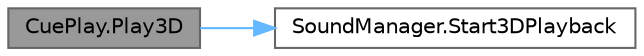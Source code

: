 digraph "CuePlay.Play3D"
{
 // LATEX_PDF_SIZE
  bgcolor="transparent";
  edge [fontname=Helvetica,fontsize=10,labelfontname=Helvetica,labelfontsize=10];
  node [fontname=Helvetica,fontsize=10,shape=box,height=0.2,width=0.4];
  rankdir="LR";
  Node1 [id="Node000001",label="CuePlay.Play3D",height=0.2,width=0.4,color="gray40", fillcolor="grey60", style="filled", fontcolor="black",tooltip=" "];
  Node1 -> Node2 [id="edge1_Node000001_Node000002",color="steelblue1",style="solid",tooltip=" "];
  Node2 [id="Node000002",label="SoundManager.Start3DPlayback",height=0.2,width=0.4,color="grey40", fillcolor="white", style="filled",URL="$class_sound_manager.html#a71bf6aeca5886488a7fdccd5890df00e",tooltip="座標のみ指定での3D再生 指定された座標にオブジェクトを作成しCriAtomExPlayer,Instant3DSoundPlayerを紐づけ再生 再生終了時自動でオブジェクトが破棄される"];
}
